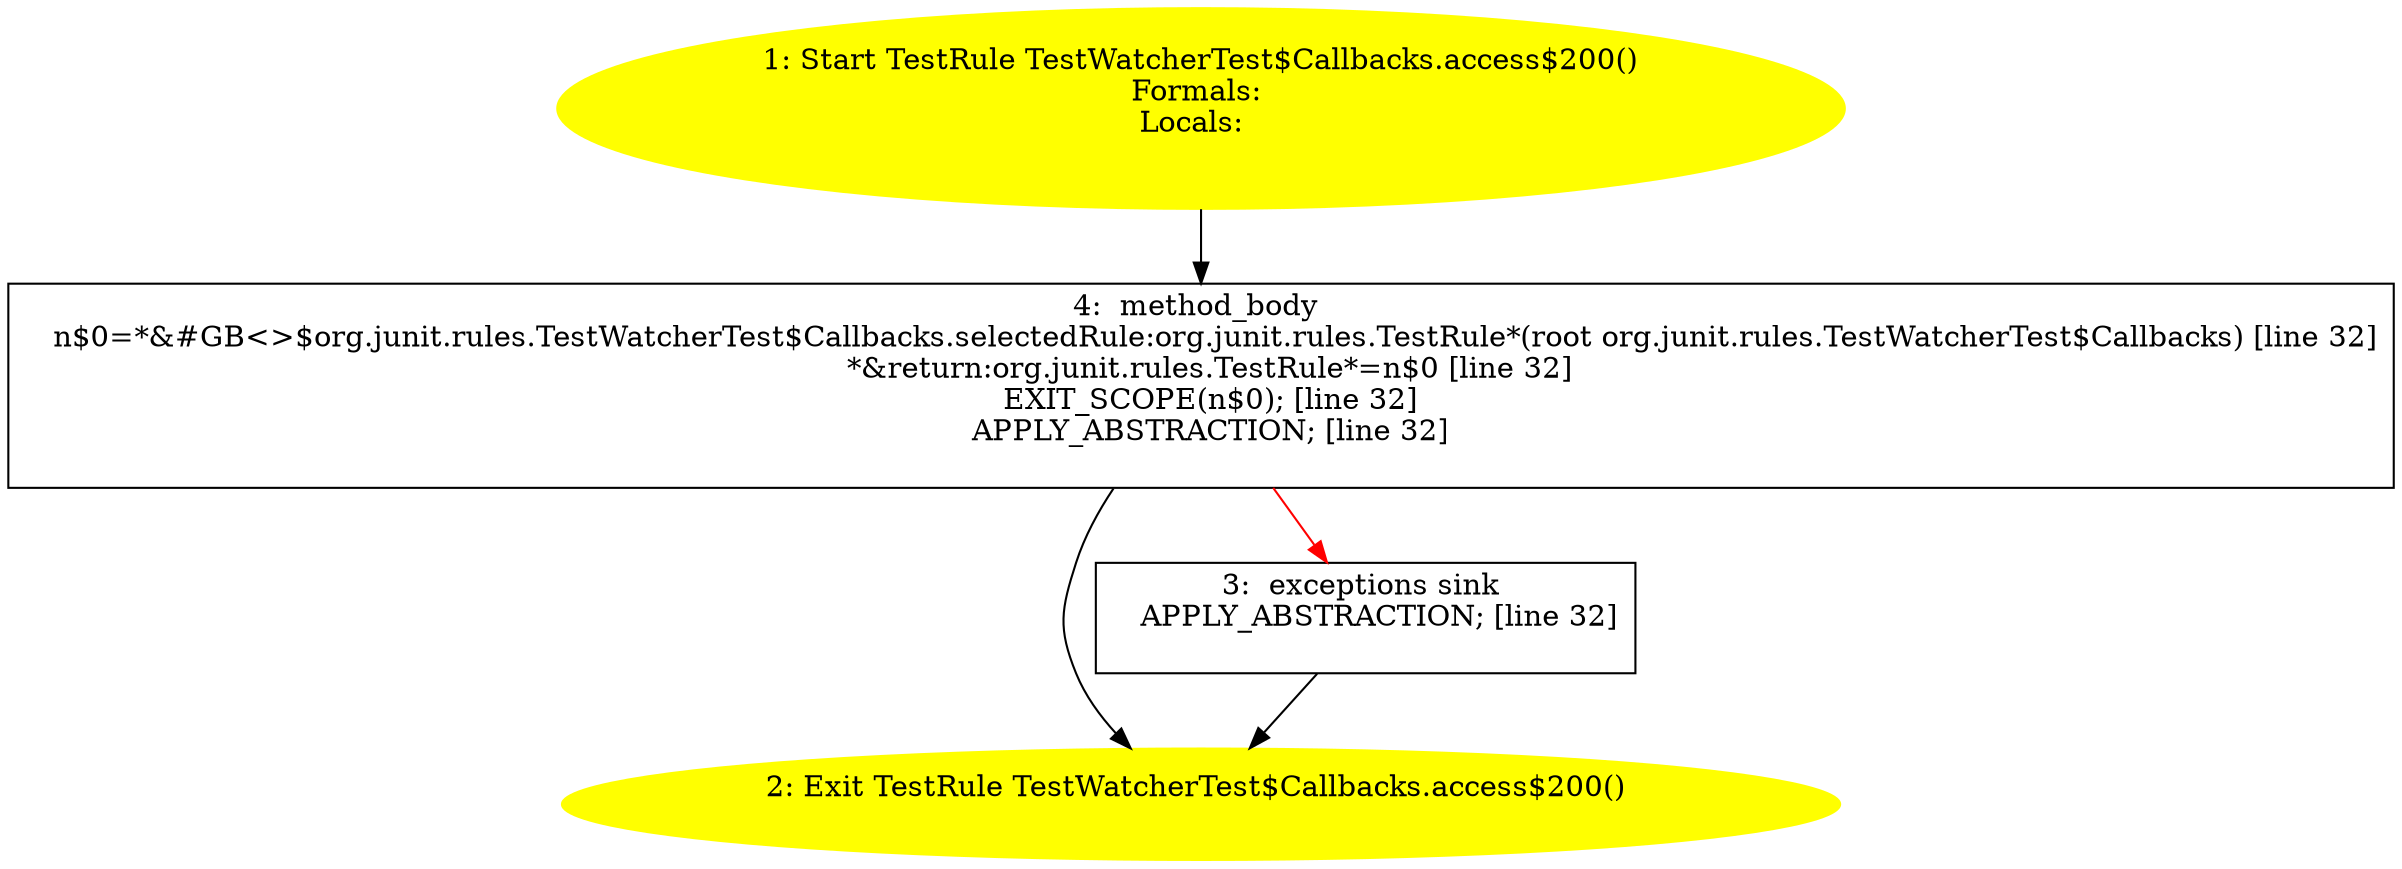 /* @generated */
digraph cfg {
"org.junit.rules.TestWatcherTest$Callbacks.access$200():org.junit.rules.TestRule.1e8ab318c833b4b6f7334e7ecf7141e9_1" [label="1: Start TestRule TestWatcherTest$Callbacks.access$200()\nFormals: \nLocals:  \n  " color=yellow style=filled]
	

	 "org.junit.rules.TestWatcherTest$Callbacks.access$200():org.junit.rules.TestRule.1e8ab318c833b4b6f7334e7ecf7141e9_1" -> "org.junit.rules.TestWatcherTest$Callbacks.access$200():org.junit.rules.TestRule.1e8ab318c833b4b6f7334e7ecf7141e9_4" ;
"org.junit.rules.TestWatcherTest$Callbacks.access$200():org.junit.rules.TestRule.1e8ab318c833b4b6f7334e7ecf7141e9_2" [label="2: Exit TestRule TestWatcherTest$Callbacks.access$200() \n  " color=yellow style=filled]
	

"org.junit.rules.TestWatcherTest$Callbacks.access$200():org.junit.rules.TestRule.1e8ab318c833b4b6f7334e7ecf7141e9_3" [label="3:  exceptions sink \n   APPLY_ABSTRACTION; [line 32]\n " shape="box"]
	

	 "org.junit.rules.TestWatcherTest$Callbacks.access$200():org.junit.rules.TestRule.1e8ab318c833b4b6f7334e7ecf7141e9_3" -> "org.junit.rules.TestWatcherTest$Callbacks.access$200():org.junit.rules.TestRule.1e8ab318c833b4b6f7334e7ecf7141e9_2" ;
"org.junit.rules.TestWatcherTest$Callbacks.access$200():org.junit.rules.TestRule.1e8ab318c833b4b6f7334e7ecf7141e9_4" [label="4:  method_body \n   n$0=*&#GB<>$org.junit.rules.TestWatcherTest$Callbacks.selectedRule:org.junit.rules.TestRule*(root org.junit.rules.TestWatcherTest$Callbacks) [line 32]\n  *&return:org.junit.rules.TestRule*=n$0 [line 32]\n  EXIT_SCOPE(n$0); [line 32]\n  APPLY_ABSTRACTION; [line 32]\n " shape="box"]
	

	 "org.junit.rules.TestWatcherTest$Callbacks.access$200():org.junit.rules.TestRule.1e8ab318c833b4b6f7334e7ecf7141e9_4" -> "org.junit.rules.TestWatcherTest$Callbacks.access$200():org.junit.rules.TestRule.1e8ab318c833b4b6f7334e7ecf7141e9_2" ;
	 "org.junit.rules.TestWatcherTest$Callbacks.access$200():org.junit.rules.TestRule.1e8ab318c833b4b6f7334e7ecf7141e9_4" -> "org.junit.rules.TestWatcherTest$Callbacks.access$200():org.junit.rules.TestRule.1e8ab318c833b4b6f7334e7ecf7141e9_3" [color="red" ];
}
